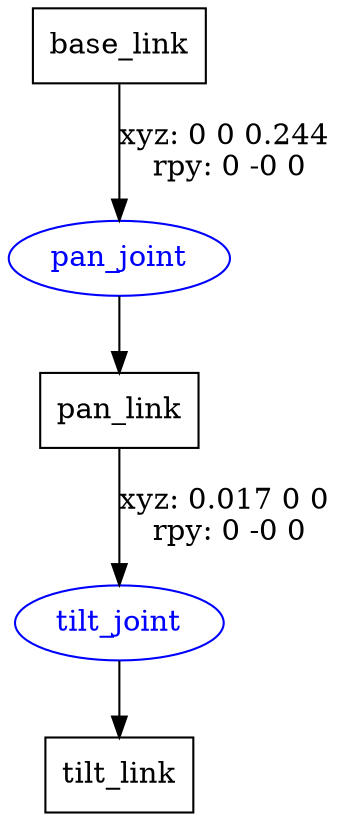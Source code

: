 digraph G {
node [shape=box];
"base_link" [label="base_link"];
"pan_link" [label="pan_link"];
"tilt_link" [label="tilt_link"];
node [shape=ellipse, color=blue, fontcolor=blue];
"base_link" -> "pan_joint" [label="xyz: 0 0 0.244 \nrpy: 0 -0 0"]
"pan_joint" -> "pan_link"
"pan_link" -> "tilt_joint" [label="xyz: 0.017 0 0 \nrpy: 0 -0 0"]
"tilt_joint" -> "tilt_link"
}
